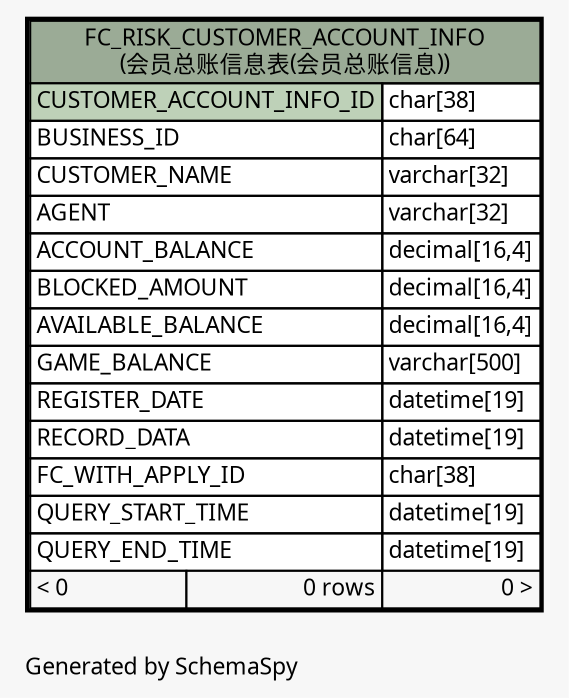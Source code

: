 // dot 2.26.0 on Linux 2.6.32-504.3.3.el6.x86_64
// SchemaSpy rev Unknown
digraph "oneDegreeRelationshipsDiagram" {
  graph [
    rankdir="RL"
    bgcolor="#f7f7f7"
    label="\nGenerated by SchemaSpy"
    labeljust="l"
    nodesep="0.18"
    ranksep="0.46"
    fontname="Microsoft YaHei"
    fontsize="11"
  ];
  node [
    fontname="Microsoft YaHei"
    fontsize="11"
    shape="plaintext"
  ];
  edge [
    arrowsize="0.8"
  ];
  "FC_RISK_CUSTOMER_ACCOUNT_INFO" [
    label=<
    <TABLE BORDER="2" CELLBORDER="1" CELLSPACING="0" BGCOLOR="#ffffff">
      <TR><TD COLSPAN="3" BGCOLOR="#9bab96" ALIGN="CENTER">FC_RISK_CUSTOMER_ACCOUNT_INFO<br/>(会员总账信息表(会员总账信息))</TD></TR>
      <TR><TD PORT="CUSTOMER_ACCOUNT_INFO_ID" COLSPAN="2" BGCOLOR="#bed1b8" ALIGN="LEFT">CUSTOMER_ACCOUNT_INFO_ID</TD><TD PORT="CUSTOMER_ACCOUNT_INFO_ID.type" ALIGN="LEFT">char[38]</TD></TR>
      <TR><TD PORT="BUSINESS_ID" COLSPAN="2" ALIGN="LEFT">BUSINESS_ID</TD><TD PORT="BUSINESS_ID.type" ALIGN="LEFT">char[64]</TD></TR>
      <TR><TD PORT="CUSTOMER_NAME" COLSPAN="2" ALIGN="LEFT">CUSTOMER_NAME</TD><TD PORT="CUSTOMER_NAME.type" ALIGN="LEFT">varchar[32]</TD></TR>
      <TR><TD PORT="AGENT" COLSPAN="2" ALIGN="LEFT">AGENT</TD><TD PORT="AGENT.type" ALIGN="LEFT">varchar[32]</TD></TR>
      <TR><TD PORT="ACCOUNT_BALANCE" COLSPAN="2" ALIGN="LEFT">ACCOUNT_BALANCE</TD><TD PORT="ACCOUNT_BALANCE.type" ALIGN="LEFT">decimal[16,4]</TD></TR>
      <TR><TD PORT="BLOCKED_AMOUNT" COLSPAN="2" ALIGN="LEFT">BLOCKED_AMOUNT</TD><TD PORT="BLOCKED_AMOUNT.type" ALIGN="LEFT">decimal[16,4]</TD></TR>
      <TR><TD PORT="AVAILABLE_BALANCE" COLSPAN="2" ALIGN="LEFT">AVAILABLE_BALANCE</TD><TD PORT="AVAILABLE_BALANCE.type" ALIGN="LEFT">decimal[16,4]</TD></TR>
      <TR><TD PORT="GAME_BALANCE" COLSPAN="2" ALIGN="LEFT">GAME_BALANCE</TD><TD PORT="GAME_BALANCE.type" ALIGN="LEFT">varchar[500]</TD></TR>
      <TR><TD PORT="REGISTER_DATE" COLSPAN="2" ALIGN="LEFT">REGISTER_DATE</TD><TD PORT="REGISTER_DATE.type" ALIGN="LEFT">datetime[19]</TD></TR>
      <TR><TD PORT="RECORD_DATA" COLSPAN="2" ALIGN="LEFT">RECORD_DATA</TD><TD PORT="RECORD_DATA.type" ALIGN="LEFT">datetime[19]</TD></TR>
      <TR><TD PORT="FC_WITH_APPLY_ID" COLSPAN="2" ALIGN="LEFT">FC_WITH_APPLY_ID</TD><TD PORT="FC_WITH_APPLY_ID.type" ALIGN="LEFT">char[38]</TD></TR>
      <TR><TD PORT="QUERY_START_TIME" COLSPAN="2" ALIGN="LEFT">QUERY_START_TIME</TD><TD PORT="QUERY_START_TIME.type" ALIGN="LEFT">datetime[19]</TD></TR>
      <TR><TD PORT="QUERY_END_TIME" COLSPAN="2" ALIGN="LEFT">QUERY_END_TIME</TD><TD PORT="QUERY_END_TIME.type" ALIGN="LEFT">datetime[19]</TD></TR>
      <TR><TD ALIGN="LEFT" BGCOLOR="#f7f7f7">&lt; 0</TD><TD ALIGN="RIGHT" BGCOLOR="#f7f7f7">0 rows</TD><TD ALIGN="RIGHT" BGCOLOR="#f7f7f7">0 &gt;</TD></TR>
    </TABLE>>
    URL="FC_RISK_CUSTOMER_ACCOUNT_INFO.html"
    tooltip="FC_RISK_CUSTOMER_ACCOUNT_INFO"
  ];
}
